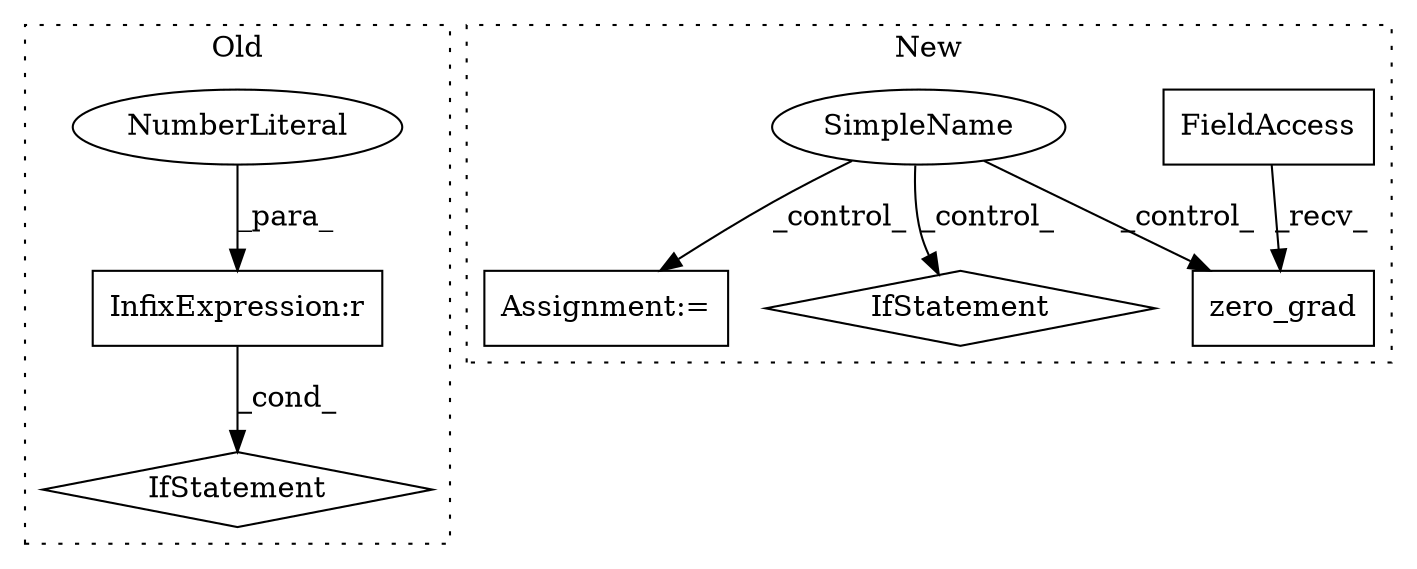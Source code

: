 digraph G {
subgraph cluster0 {
1 [label="IfStatement" a="25" s="7074,7093" l="4,2" shape="diamond"];
4 [label="InfixExpression:r" a="27" s="7088" l="4" shape="box"];
5 [label="NumberLiteral" a="34" s="7092" l="1" shape="ellipse"];
label = "Old";
style="dotted";
}
subgraph cluster1 {
2 [label="zero_grad" a="32" s="8119" l="11" shape="box"];
3 [label="FieldAccess" a="22" s="8104" l="14" shape="box"];
6 [label="SimpleName" a="42" s="" l="" shape="ellipse"];
7 [label="Assignment:=" a="7" s="7986" l="1" shape="box"];
8 [label="IfStatement" a="25" s="8003,8040" l="4,2" shape="diamond"];
label = "New";
style="dotted";
}
3 -> 2 [label="_recv_"];
4 -> 1 [label="_cond_"];
5 -> 4 [label="_para_"];
6 -> 2 [label="_control_"];
6 -> 7 [label="_control_"];
6 -> 8 [label="_control_"];
}